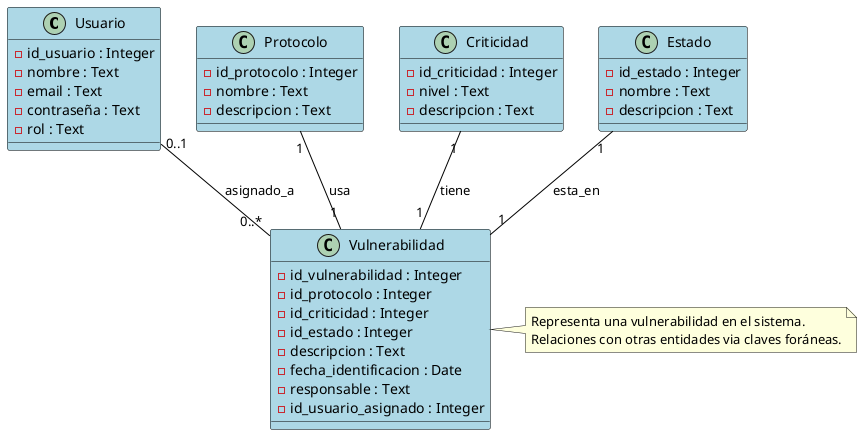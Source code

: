 @startuml
skinparam class {
  BackgroundColor LightBlue
  BorderColor Black
  ArrowColor Black
}

class Usuario {
  -id_usuario : Integer
  -nombre : Text
  -email : Text
  -contraseña : Text
  -rol : Text
}

class Protocolo {
  -id_protocolo : Integer
  -nombre : Text
  -descripcion : Text
}

class Criticidad {
  -id_criticidad : Integer
  -nivel : Text
  -descripcion : Text
}

class Estado {
  -id_estado : Integer
  -nombre : Text
  -descripcion : Text
}

class Vulnerabilidad {
  -id_vulnerabilidad : Integer
  -id_protocolo : Integer
  -id_criticidad : Integer
  -id_estado : Integer
  -descripcion : Text
  -fecha_identificacion : Date
  -responsable : Text
  -id_usuario_asignado : Integer
}

Usuario "0..1" -- "0..*" Vulnerabilidad : asignado_a
Protocolo "1" -- "1" Vulnerabilidad : usa
Criticidad "1" -- "1" Vulnerabilidad : tiene
Estado "1" -- "1" Vulnerabilidad : esta_en

note right of Vulnerabilidad
  Representa una vulnerabilidad en el sistema.
  Relaciones con otras entidades via claves foráneas.
end note
@enduml